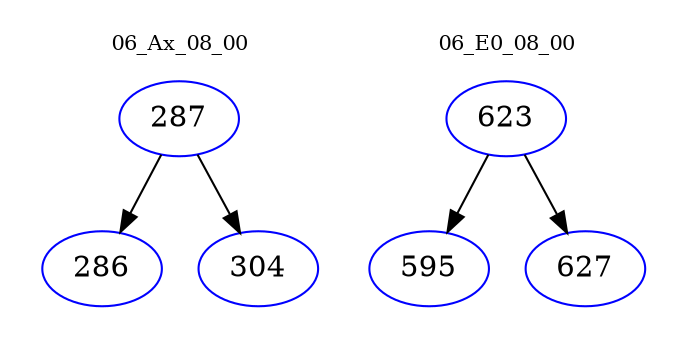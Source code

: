 digraph{
subgraph cluster_0 {
color = white
label = "06_Ax_08_00";
fontsize=10;
T0_287 [label="287", color="blue"]
T0_287 -> T0_286 [color="black"]
T0_286 [label="286", color="blue"]
T0_287 -> T0_304 [color="black"]
T0_304 [label="304", color="blue"]
}
subgraph cluster_1 {
color = white
label = "06_E0_08_00";
fontsize=10;
T1_623 [label="623", color="blue"]
T1_623 -> T1_595 [color="black"]
T1_595 [label="595", color="blue"]
T1_623 -> T1_627 [color="black"]
T1_627 [label="627", color="blue"]
}
}
